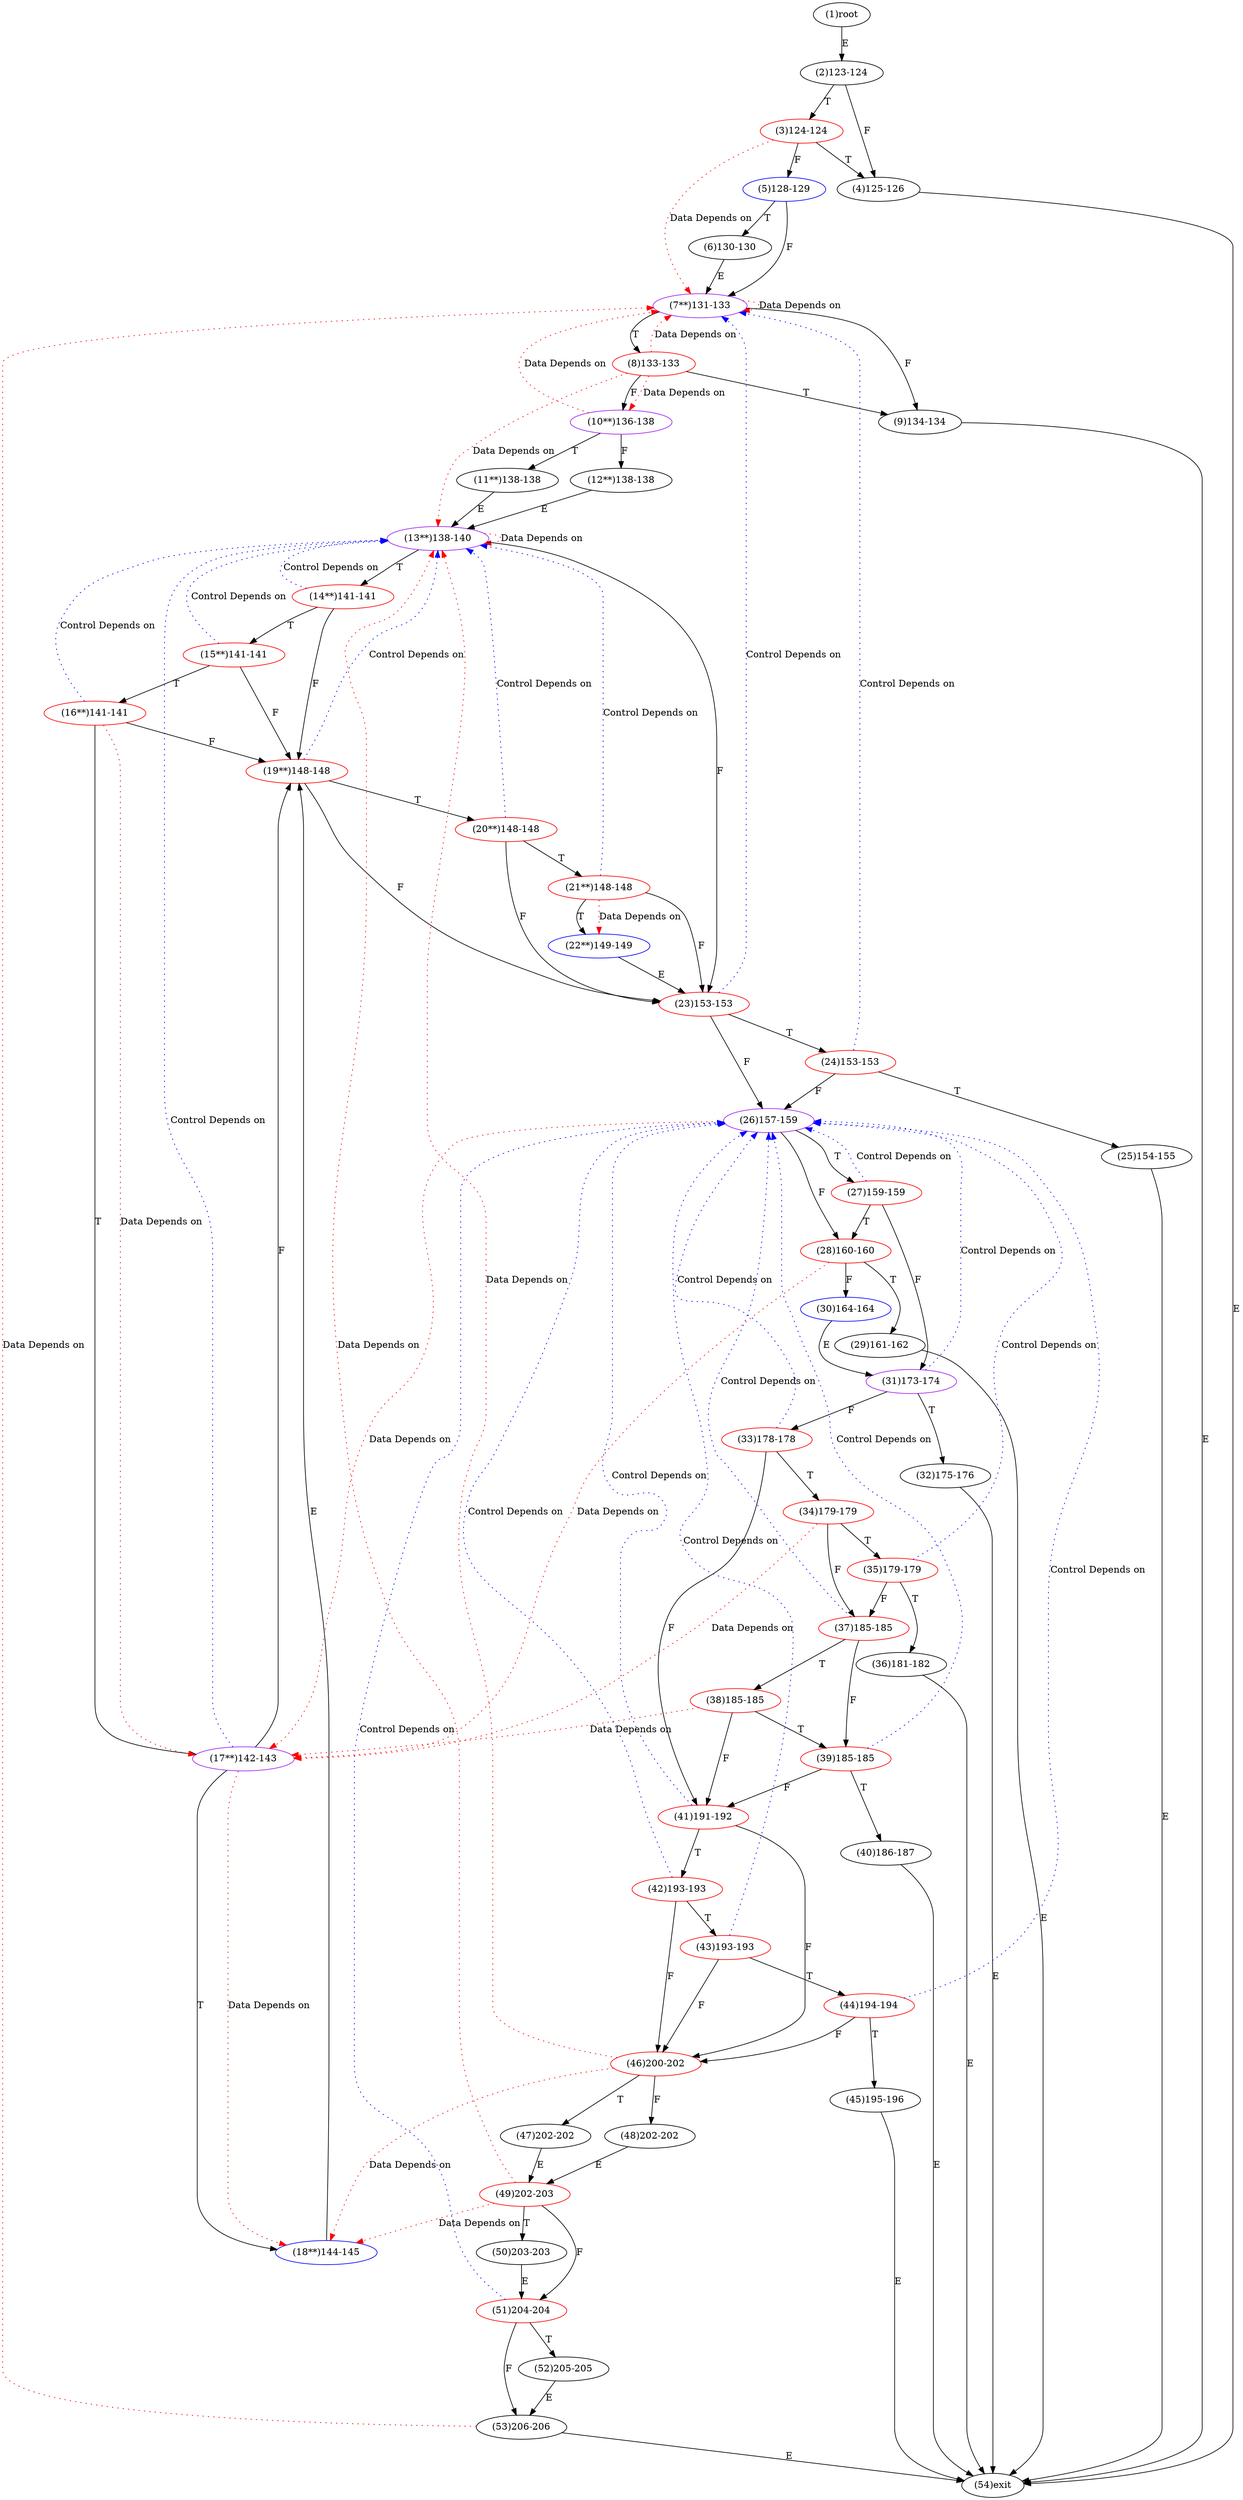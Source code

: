 digraph "" { 
1[ label="(1)root"];
2[ label="(2)123-124"];
3[ label="(3)124-124",color=red];
4[ label="(4)125-126"];
5[ label="(5)128-129",color=blue];
6[ label="(6)130-130"];
7[ label="(7**)131-133",color=purple];
8[ label="(8)133-133",color=red];
9[ label="(9)134-134"];
10[ label="(10**)136-138",color=purple];
11[ label="(11**)138-138"];
12[ label="(12**)138-138"];
13[ label="(13**)138-140",color=purple];
14[ label="(14**)141-141",color=red];
15[ label="(15**)141-141",color=red];
17[ label="(17**)142-143",color=purple];
16[ label="(16**)141-141",color=red];
19[ label="(19**)148-148",color=red];
18[ label="(18**)144-145",color=blue];
21[ label="(21**)148-148",color=red];
20[ label="(20**)148-148",color=red];
23[ label="(23)153-153",color=red];
22[ label="(22**)149-149",color=blue];
25[ label="(25)154-155"];
24[ label="(24)153-153",color=red];
27[ label="(27)159-159",color=red];
26[ label="(26)157-159",color=purple];
29[ label="(29)161-162"];
28[ label="(28)160-160",color=red];
31[ label="(31)173-174",color=purple];
30[ label="(30)164-164",color=blue];
34[ label="(34)179-179",color=red];
35[ label="(35)179-179",color=red];
32[ label="(32)175-176"];
33[ label="(33)178-178",color=red];
38[ label="(38)185-185",color=red];
39[ label="(39)185-185",color=red];
36[ label="(36)181-182"];
37[ label="(37)185-185",color=red];
42[ label="(42)193-193",color=red];
43[ label="(43)193-193",color=red];
40[ label="(40)186-187"];
41[ label="(41)191-192",color=red];
46[ label="(46)200-202",color=red];
47[ label="(47)202-202"];
44[ label="(44)194-194",color=red];
45[ label="(45)195-196"];
51[ label="(51)204-204",color=red];
50[ label="(50)203-203"];
49[ label="(49)202-203",color=red];
48[ label="(48)202-202"];
54[ label="(54)exit"];
53[ label="(53)206-206"];
52[ label="(52)205-205"];
1->2[ label="E"];
2->4[ label="F"];
2->3[ label="T"];
3->5[ label="F"];
3->4[ label="T"];
4->54[ label="E"];
5->7[ label="F"];
5->6[ label="T"];
6->7[ label="E"];
7->9[ label="F"];
7->8[ label="T"];
8->10[ label="F"];
8->9[ label="T"];
9->54[ label="E"];
10->12[ label="F"];
10->11[ label="T"];
11->13[ label="E"];
12->13[ label="E"];
13->23[ label="F"];
13->14[ label="T"];
14->19[ label="F"];
14->15[ label="T"];
15->19[ label="F"];
15->16[ label="T"];
16->19[ label="F"];
16->17[ label="T"];
17->19[ label="F"];
17->18[ label="T"];
18->19[ label="E"];
19->23[ label="F"];
19->20[ label="T"];
20->23[ label="F"];
20->21[ label="T"];
21->23[ label="F"];
21->22[ label="T"];
22->23[ label="E"];
23->26[ label="F"];
23->24[ label="T"];
24->26[ label="F"];
24->25[ label="T"];
25->54[ label="E"];
26->28[ label="F"];
26->27[ label="T"];
27->31[ label="F"];
27->28[ label="T"];
28->30[ label="F"];
28->29[ label="T"];
29->54[ label="E"];
30->31[ label="E"];
31->33[ label="F"];
31->32[ label="T"];
32->54[ label="E"];
33->41[ label="F"];
33->34[ label="T"];
34->37[ label="F"];
34->35[ label="T"];
35->37[ label="F"];
35->36[ label="T"];
36->54[ label="E"];
37->39[ label="F"];
37->38[ label="T"];
38->41[ label="F"];
38->39[ label="T"];
39->41[ label="F"];
39->40[ label="T"];
40->54[ label="E"];
41->46[ label="F"];
41->42[ label="T"];
42->46[ label="F"];
42->43[ label="T"];
43->46[ label="F"];
43->44[ label="T"];
44->46[ label="F"];
44->45[ label="T"];
45->54[ label="E"];
46->48[ label="F"];
46->47[ label="T"];
47->49[ label="E"];
48->49[ label="E"];
49->51[ label="F"];
49->50[ label="T"];
50->51[ label="E"];
51->53[ label="F"];
51->52[ label="T"];
52->53[ label="E"];
53->54[ label="E"];
3->7[ color="red" label="Data Depends on" style = dotted ];
7->7[ color="red" label="Data Depends on" style = dotted ];
8->10[ color="red" label="Data Depends on" style = dotted ];
8->13[ color="red" label="Data Depends on" style = dotted ];
8->7[ color="red" label="Data Depends on" style = dotted ];
10->7[ color="red" label="Data Depends on" style = dotted ];
13->13[ color="red" label="Data Depends on" style = dotted ];
14->13[ color="blue" label="Control Depends on" style = dotted ];
15->13[ color="blue" label="Control Depends on" style = dotted ];
17->18[ color="red" label="Data Depends on" style = dotted ];
17->13[ color="blue" label="Control Depends on" style = dotted ];
16->17[ color="red" label="Data Depends on" style = dotted ];
16->13[ color="blue" label="Control Depends on" style = dotted ];
19->13[ color="blue" label="Control Depends on" style = dotted ];
21->22[ color="red" label="Data Depends on" style = dotted ];
21->13[ color="blue" label="Control Depends on" style = dotted ];
20->13[ color="blue" label="Control Depends on" style = dotted ];
23->7[ color="blue" label="Control Depends on" style = dotted ];
24->7[ color="blue" label="Control Depends on" style = dotted ];
27->26[ color="blue" label="Control Depends on" style = dotted ];
26->17[ color="red" label="Data Depends on" style = dotted ];
28->17[ color="red" label="Data Depends on" style = dotted ];
31->26[ color="blue" label="Control Depends on" style = dotted ];
34->17[ color="red" label="Data Depends on" style = dotted ];
35->26[ color="blue" label="Control Depends on" style = dotted ];
33->26[ color="blue" label="Control Depends on" style = dotted ];
38->17[ color="red" label="Data Depends on" style = dotted ];
39->26[ color="blue" label="Control Depends on" style = dotted ];
37->26[ color="blue" label="Control Depends on" style = dotted ];
42->26[ color="blue" label="Control Depends on" style = dotted ];
43->26[ color="blue" label="Control Depends on" style = dotted ];
41->26[ color="blue" label="Control Depends on" style = dotted ];
46->13[ color="red" label="Data Depends on" style = dotted ];
46->18[ color="red" label="Data Depends on" style = dotted ];
44->26[ color="blue" label="Control Depends on" style = dotted ];
51->26[ color="blue" label="Control Depends on" style = dotted ];
49->18[ color="red" label="Data Depends on" style = dotted ];
49->13[ color="red" label="Data Depends on" style = dotted ];
53->7[ color="red" label="Data Depends on" style = dotted ];
}